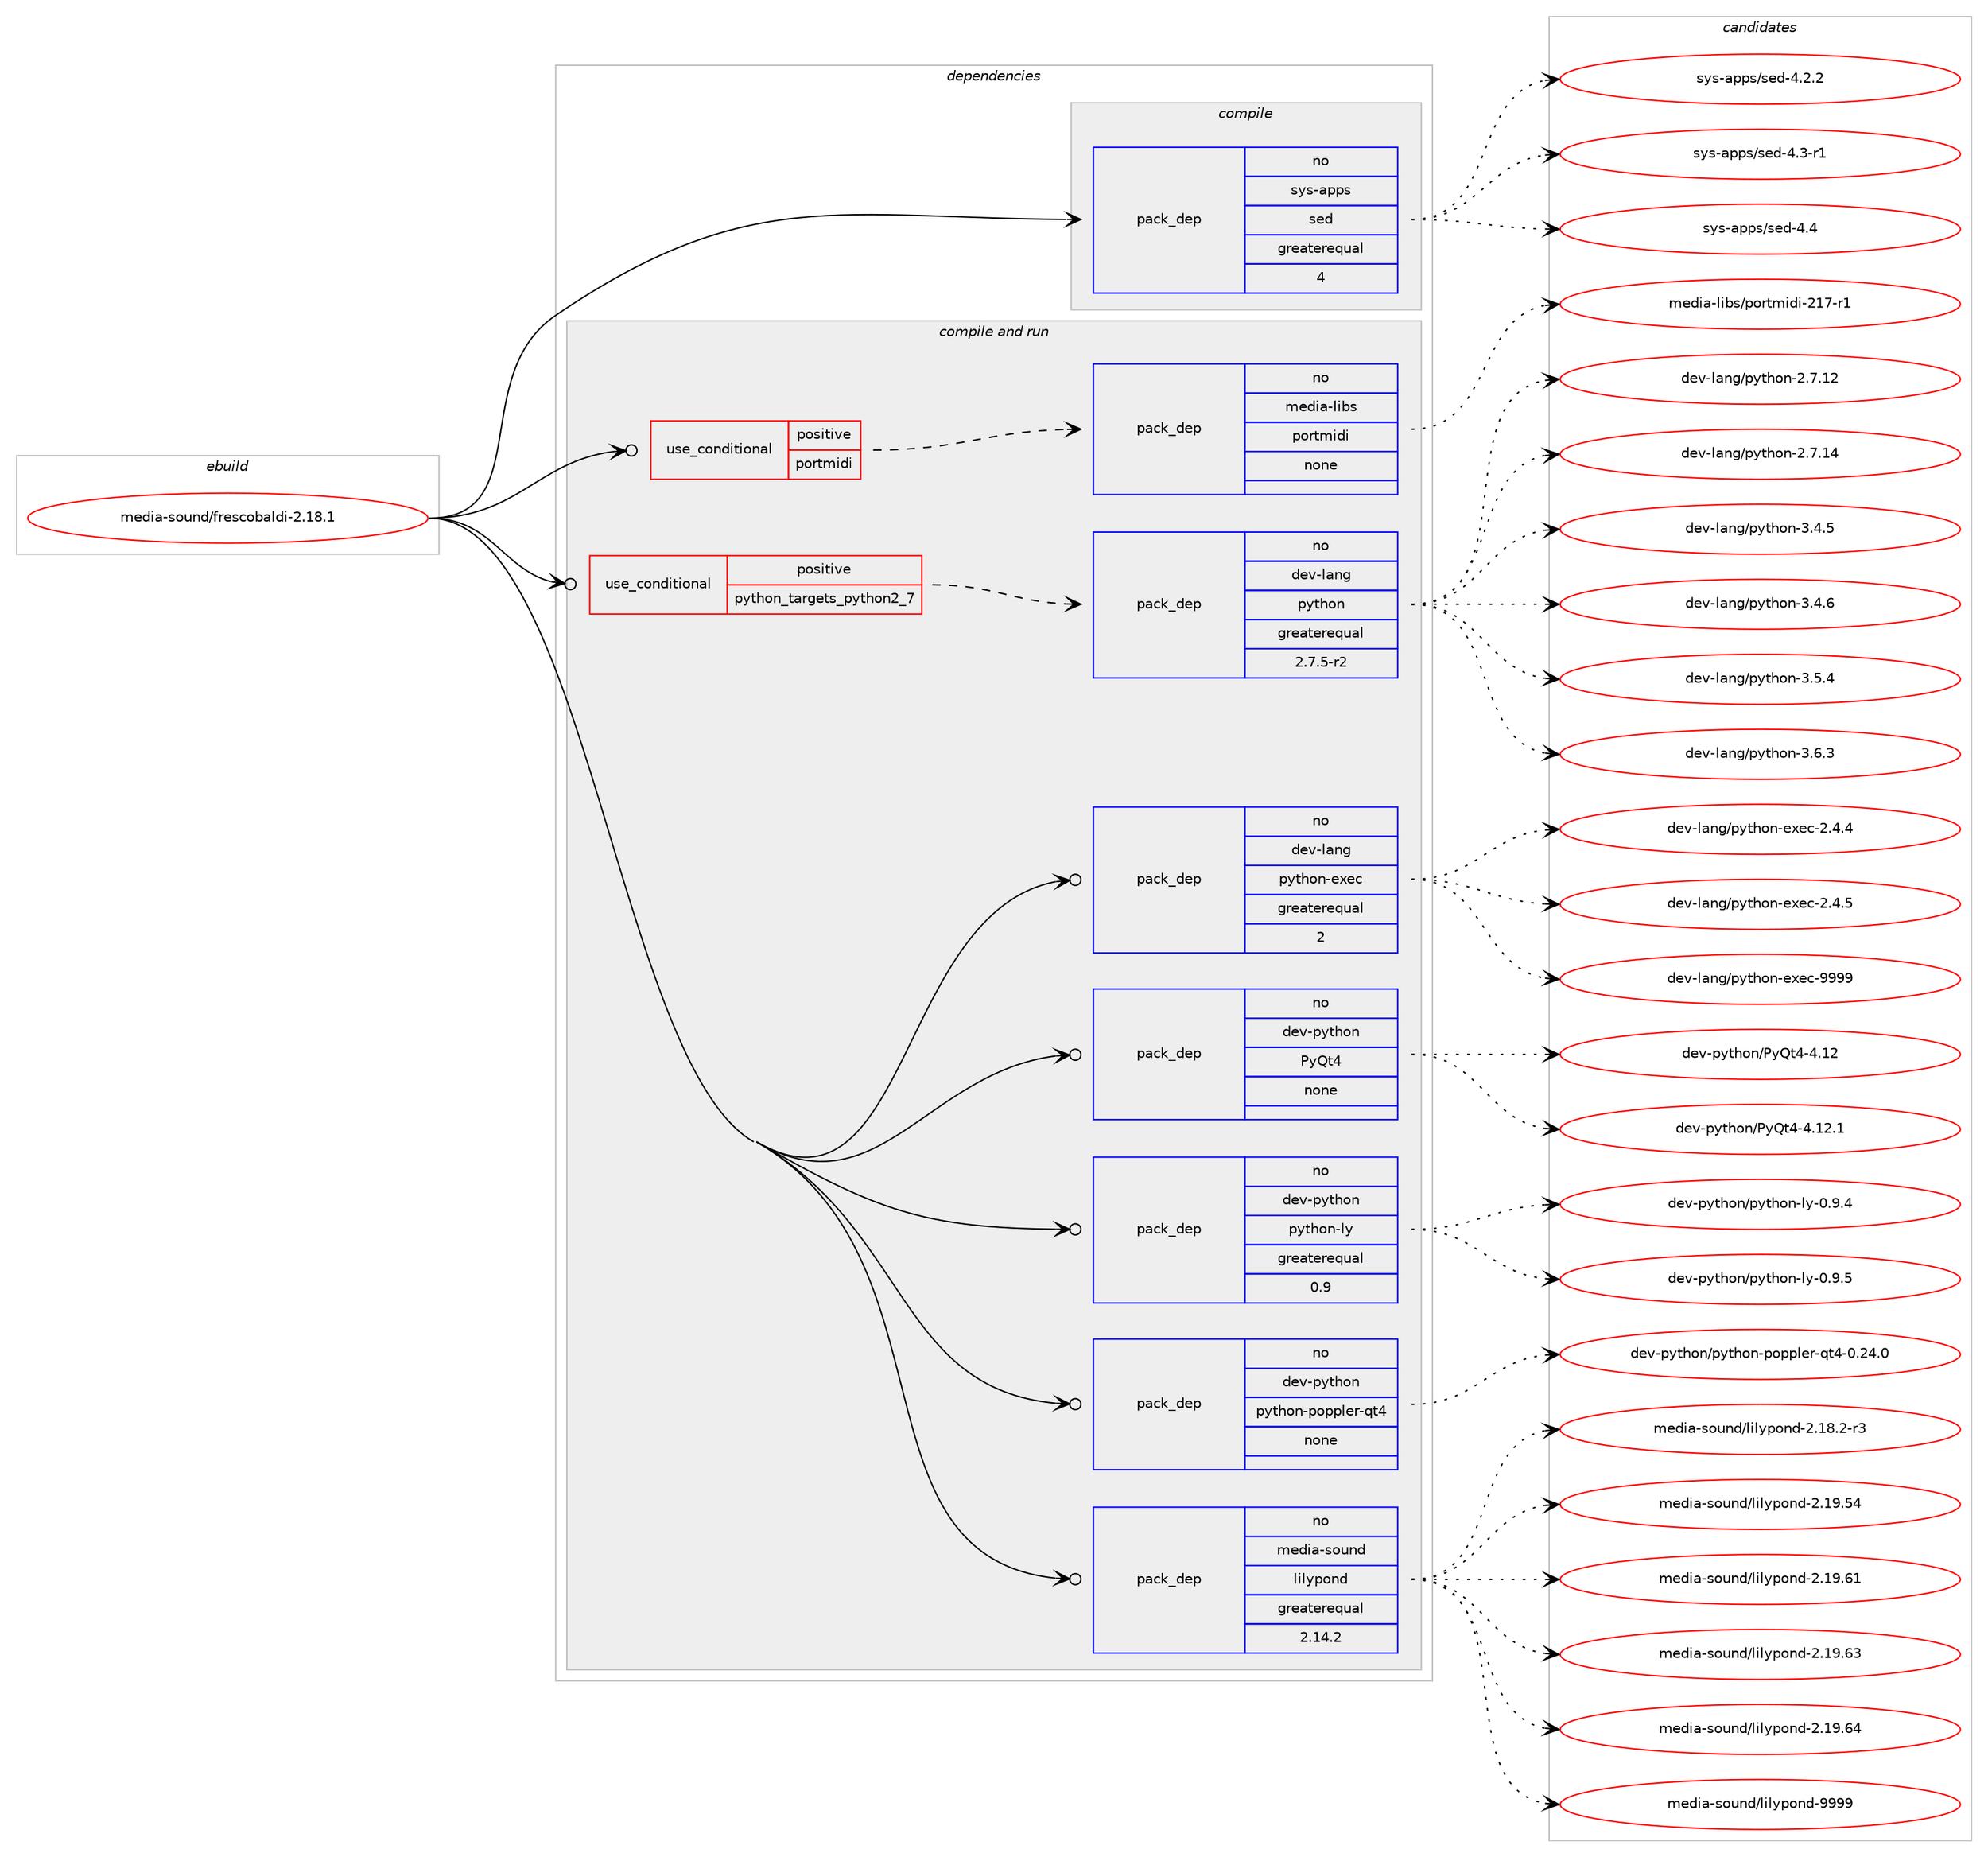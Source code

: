 digraph prolog {

# *************
# Graph options
# *************

newrank=true;
concentrate=true;
compound=true;
graph [rankdir=LR,fontname=Helvetica,fontsize=10,ranksep=1.5];#, ranksep=2.5, nodesep=0.2];
edge  [arrowhead=vee];
node  [fontname=Helvetica,fontsize=10];

# **********
# The ebuild
# **********

subgraph cluster_leftcol {
color=gray;
rank=same;
label=<<i>ebuild</i>>;
id [label="media-sound/frescobaldi-2.18.1", color=red, width=4, href="../media-sound/frescobaldi-2.18.1.svg"];
}

# ****************
# The dependencies
# ****************

subgraph cluster_midcol {
color=gray;
label=<<i>dependencies</i>>;
subgraph cluster_compile {
fillcolor="#eeeeee";
style=filled;
label=<<i>compile</i>>;
subgraph pack281190 {
dependency380665 [label=<<TABLE BORDER="0" CELLBORDER="1" CELLSPACING="0" CELLPADDING="4" WIDTH="220"><TR><TD ROWSPAN="6" CELLPADDING="30">pack_dep</TD></TR><TR><TD WIDTH="110">no</TD></TR><TR><TD>sys-apps</TD></TR><TR><TD>sed</TD></TR><TR><TD>greaterequal</TD></TR><TR><TD>4</TD></TR></TABLE>>, shape=none, color=blue];
}
id:e -> dependency380665:w [weight=20,style="solid",arrowhead="vee"];
}
subgraph cluster_compileandrun {
fillcolor="#eeeeee";
style=filled;
label=<<i>compile and run</i>>;
subgraph cond93359 {
dependency380666 [label=<<TABLE BORDER="0" CELLBORDER="1" CELLSPACING="0" CELLPADDING="4"><TR><TD ROWSPAN="3" CELLPADDING="10">use_conditional</TD></TR><TR><TD>positive</TD></TR><TR><TD>portmidi</TD></TR></TABLE>>, shape=none, color=red];
subgraph pack281191 {
dependency380667 [label=<<TABLE BORDER="0" CELLBORDER="1" CELLSPACING="0" CELLPADDING="4" WIDTH="220"><TR><TD ROWSPAN="6" CELLPADDING="30">pack_dep</TD></TR><TR><TD WIDTH="110">no</TD></TR><TR><TD>media-libs</TD></TR><TR><TD>portmidi</TD></TR><TR><TD>none</TD></TR><TR><TD></TD></TR></TABLE>>, shape=none, color=blue];
}
dependency380666:e -> dependency380667:w [weight=20,style="dashed",arrowhead="vee"];
}
id:e -> dependency380666:w [weight=20,style="solid",arrowhead="odotvee"];
subgraph cond93360 {
dependency380668 [label=<<TABLE BORDER="0" CELLBORDER="1" CELLSPACING="0" CELLPADDING="4"><TR><TD ROWSPAN="3" CELLPADDING="10">use_conditional</TD></TR><TR><TD>positive</TD></TR><TR><TD>python_targets_python2_7</TD></TR></TABLE>>, shape=none, color=red];
subgraph pack281192 {
dependency380669 [label=<<TABLE BORDER="0" CELLBORDER="1" CELLSPACING="0" CELLPADDING="4" WIDTH="220"><TR><TD ROWSPAN="6" CELLPADDING="30">pack_dep</TD></TR><TR><TD WIDTH="110">no</TD></TR><TR><TD>dev-lang</TD></TR><TR><TD>python</TD></TR><TR><TD>greaterequal</TD></TR><TR><TD>2.7.5-r2</TD></TR></TABLE>>, shape=none, color=blue];
}
dependency380668:e -> dependency380669:w [weight=20,style="dashed",arrowhead="vee"];
}
id:e -> dependency380668:w [weight=20,style="solid",arrowhead="odotvee"];
subgraph pack281193 {
dependency380670 [label=<<TABLE BORDER="0" CELLBORDER="1" CELLSPACING="0" CELLPADDING="4" WIDTH="220"><TR><TD ROWSPAN="6" CELLPADDING="30">pack_dep</TD></TR><TR><TD WIDTH="110">no</TD></TR><TR><TD>dev-lang</TD></TR><TR><TD>python-exec</TD></TR><TR><TD>greaterequal</TD></TR><TR><TD>2</TD></TR></TABLE>>, shape=none, color=blue];
}
id:e -> dependency380670:w [weight=20,style="solid",arrowhead="odotvee"];
subgraph pack281194 {
dependency380671 [label=<<TABLE BORDER="0" CELLBORDER="1" CELLSPACING="0" CELLPADDING="4" WIDTH="220"><TR><TD ROWSPAN="6" CELLPADDING="30">pack_dep</TD></TR><TR><TD WIDTH="110">no</TD></TR><TR><TD>dev-python</TD></TR><TR><TD>PyQt4</TD></TR><TR><TD>none</TD></TR><TR><TD></TD></TR></TABLE>>, shape=none, color=blue];
}
id:e -> dependency380671:w [weight=20,style="solid",arrowhead="odotvee"];
subgraph pack281195 {
dependency380672 [label=<<TABLE BORDER="0" CELLBORDER="1" CELLSPACING="0" CELLPADDING="4" WIDTH="220"><TR><TD ROWSPAN="6" CELLPADDING="30">pack_dep</TD></TR><TR><TD WIDTH="110">no</TD></TR><TR><TD>dev-python</TD></TR><TR><TD>python-ly</TD></TR><TR><TD>greaterequal</TD></TR><TR><TD>0.9</TD></TR></TABLE>>, shape=none, color=blue];
}
id:e -> dependency380672:w [weight=20,style="solid",arrowhead="odotvee"];
subgraph pack281196 {
dependency380673 [label=<<TABLE BORDER="0" CELLBORDER="1" CELLSPACING="0" CELLPADDING="4" WIDTH="220"><TR><TD ROWSPAN="6" CELLPADDING="30">pack_dep</TD></TR><TR><TD WIDTH="110">no</TD></TR><TR><TD>dev-python</TD></TR><TR><TD>python-poppler-qt4</TD></TR><TR><TD>none</TD></TR><TR><TD></TD></TR></TABLE>>, shape=none, color=blue];
}
id:e -> dependency380673:w [weight=20,style="solid",arrowhead="odotvee"];
subgraph pack281197 {
dependency380674 [label=<<TABLE BORDER="0" CELLBORDER="1" CELLSPACING="0" CELLPADDING="4" WIDTH="220"><TR><TD ROWSPAN="6" CELLPADDING="30">pack_dep</TD></TR><TR><TD WIDTH="110">no</TD></TR><TR><TD>media-sound</TD></TR><TR><TD>lilypond</TD></TR><TR><TD>greaterequal</TD></TR><TR><TD>2.14.2</TD></TR></TABLE>>, shape=none, color=blue];
}
id:e -> dependency380674:w [weight=20,style="solid",arrowhead="odotvee"];
}
subgraph cluster_run {
fillcolor="#eeeeee";
style=filled;
label=<<i>run</i>>;
}
}

# **************
# The candidates
# **************

subgraph cluster_choices {
rank=same;
color=gray;
label=<<i>candidates</i>>;

subgraph choice281190 {
color=black;
nodesep=1;
choice115121115459711211211547115101100455246504650 [label="sys-apps/sed-4.2.2", color=red, width=4,href="../sys-apps/sed-4.2.2.svg"];
choice115121115459711211211547115101100455246514511449 [label="sys-apps/sed-4.3-r1", color=red, width=4,href="../sys-apps/sed-4.3-r1.svg"];
choice11512111545971121121154711510110045524652 [label="sys-apps/sed-4.4", color=red, width=4,href="../sys-apps/sed-4.4.svg"];
dependency380665:e -> choice115121115459711211211547115101100455246504650:w [style=dotted,weight="100"];
dependency380665:e -> choice115121115459711211211547115101100455246514511449:w [style=dotted,weight="100"];
dependency380665:e -> choice11512111545971121121154711510110045524652:w [style=dotted,weight="100"];
}
subgraph choice281191 {
color=black;
nodesep=1;
choice10910110010597451081059811547112111114116109105100105455049554511449 [label="media-libs/portmidi-217-r1", color=red, width=4,href="../media-libs/portmidi-217-r1.svg"];
dependency380667:e -> choice10910110010597451081059811547112111114116109105100105455049554511449:w [style=dotted,weight="100"];
}
subgraph choice281192 {
color=black;
nodesep=1;
choice10010111845108971101034711212111610411111045504655464950 [label="dev-lang/python-2.7.12", color=red, width=4,href="../dev-lang/python-2.7.12.svg"];
choice10010111845108971101034711212111610411111045504655464952 [label="dev-lang/python-2.7.14", color=red, width=4,href="../dev-lang/python-2.7.14.svg"];
choice100101118451089711010347112121116104111110455146524653 [label="dev-lang/python-3.4.5", color=red, width=4,href="../dev-lang/python-3.4.5.svg"];
choice100101118451089711010347112121116104111110455146524654 [label="dev-lang/python-3.4.6", color=red, width=4,href="../dev-lang/python-3.4.6.svg"];
choice100101118451089711010347112121116104111110455146534652 [label="dev-lang/python-3.5.4", color=red, width=4,href="../dev-lang/python-3.5.4.svg"];
choice100101118451089711010347112121116104111110455146544651 [label="dev-lang/python-3.6.3", color=red, width=4,href="../dev-lang/python-3.6.3.svg"];
dependency380669:e -> choice10010111845108971101034711212111610411111045504655464950:w [style=dotted,weight="100"];
dependency380669:e -> choice10010111845108971101034711212111610411111045504655464952:w [style=dotted,weight="100"];
dependency380669:e -> choice100101118451089711010347112121116104111110455146524653:w [style=dotted,weight="100"];
dependency380669:e -> choice100101118451089711010347112121116104111110455146524654:w [style=dotted,weight="100"];
dependency380669:e -> choice100101118451089711010347112121116104111110455146534652:w [style=dotted,weight="100"];
dependency380669:e -> choice100101118451089711010347112121116104111110455146544651:w [style=dotted,weight="100"];
}
subgraph choice281193 {
color=black;
nodesep=1;
choice1001011184510897110103471121211161041111104510112010199455046524652 [label="dev-lang/python-exec-2.4.4", color=red, width=4,href="../dev-lang/python-exec-2.4.4.svg"];
choice1001011184510897110103471121211161041111104510112010199455046524653 [label="dev-lang/python-exec-2.4.5", color=red, width=4,href="../dev-lang/python-exec-2.4.5.svg"];
choice10010111845108971101034711212111610411111045101120101994557575757 [label="dev-lang/python-exec-9999", color=red, width=4,href="../dev-lang/python-exec-9999.svg"];
dependency380670:e -> choice1001011184510897110103471121211161041111104510112010199455046524652:w [style=dotted,weight="100"];
dependency380670:e -> choice1001011184510897110103471121211161041111104510112010199455046524653:w [style=dotted,weight="100"];
dependency380670:e -> choice10010111845108971101034711212111610411111045101120101994557575757:w [style=dotted,weight="100"];
}
subgraph choice281194 {
color=black;
nodesep=1;
choice10010111845112121116104111110478012181116524552464950 [label="dev-python/PyQt4-4.12", color=red, width=4,href="../dev-python/PyQt4-4.12.svg"];
choice100101118451121211161041111104780121811165245524649504649 [label="dev-python/PyQt4-4.12.1", color=red, width=4,href="../dev-python/PyQt4-4.12.1.svg"];
dependency380671:e -> choice10010111845112121116104111110478012181116524552464950:w [style=dotted,weight="100"];
dependency380671:e -> choice100101118451121211161041111104780121811165245524649504649:w [style=dotted,weight="100"];
}
subgraph choice281195 {
color=black;
nodesep=1;
choice100101118451121211161041111104711212111610411111045108121454846574652 [label="dev-python/python-ly-0.9.4", color=red, width=4,href="../dev-python/python-ly-0.9.4.svg"];
choice100101118451121211161041111104711212111610411111045108121454846574653 [label="dev-python/python-ly-0.9.5", color=red, width=4,href="../dev-python/python-ly-0.9.5.svg"];
dependency380672:e -> choice100101118451121211161041111104711212111610411111045108121454846574652:w [style=dotted,weight="100"];
dependency380672:e -> choice100101118451121211161041111104711212111610411111045108121454846574653:w [style=dotted,weight="100"];
}
subgraph choice281196 {
color=black;
nodesep=1;
choice100101118451121211161041111104711212111610411111045112111112112108101114451131165245484650524648 [label="dev-python/python-poppler-qt4-0.24.0", color=red, width=4,href="../dev-python/python-poppler-qt4-0.24.0.svg"];
dependency380673:e -> choice100101118451121211161041111104711212111610411111045112111112112108101114451131165245484650524648:w [style=dotted,weight="100"];
}
subgraph choice281197 {
color=black;
nodesep=1;
choice109101100105974511511111711010047108105108121112111110100455046495646504511451 [label="media-sound/lilypond-2.18.2-r3", color=red, width=4,href="../media-sound/lilypond-2.18.2-r3.svg"];
choice1091011001059745115111117110100471081051081211121111101004550464957465352 [label="media-sound/lilypond-2.19.54", color=red, width=4,href="../media-sound/lilypond-2.19.54.svg"];
choice1091011001059745115111117110100471081051081211121111101004550464957465449 [label="media-sound/lilypond-2.19.61", color=red, width=4,href="../media-sound/lilypond-2.19.61.svg"];
choice1091011001059745115111117110100471081051081211121111101004550464957465451 [label="media-sound/lilypond-2.19.63", color=red, width=4,href="../media-sound/lilypond-2.19.63.svg"];
choice1091011001059745115111117110100471081051081211121111101004550464957465452 [label="media-sound/lilypond-2.19.64", color=red, width=4,href="../media-sound/lilypond-2.19.64.svg"];
choice1091011001059745115111117110100471081051081211121111101004557575757 [label="media-sound/lilypond-9999", color=red, width=4,href="../media-sound/lilypond-9999.svg"];
dependency380674:e -> choice109101100105974511511111711010047108105108121112111110100455046495646504511451:w [style=dotted,weight="100"];
dependency380674:e -> choice1091011001059745115111117110100471081051081211121111101004550464957465352:w [style=dotted,weight="100"];
dependency380674:e -> choice1091011001059745115111117110100471081051081211121111101004550464957465449:w [style=dotted,weight="100"];
dependency380674:e -> choice1091011001059745115111117110100471081051081211121111101004550464957465451:w [style=dotted,weight="100"];
dependency380674:e -> choice1091011001059745115111117110100471081051081211121111101004550464957465452:w [style=dotted,weight="100"];
dependency380674:e -> choice1091011001059745115111117110100471081051081211121111101004557575757:w [style=dotted,weight="100"];
}
}

}
